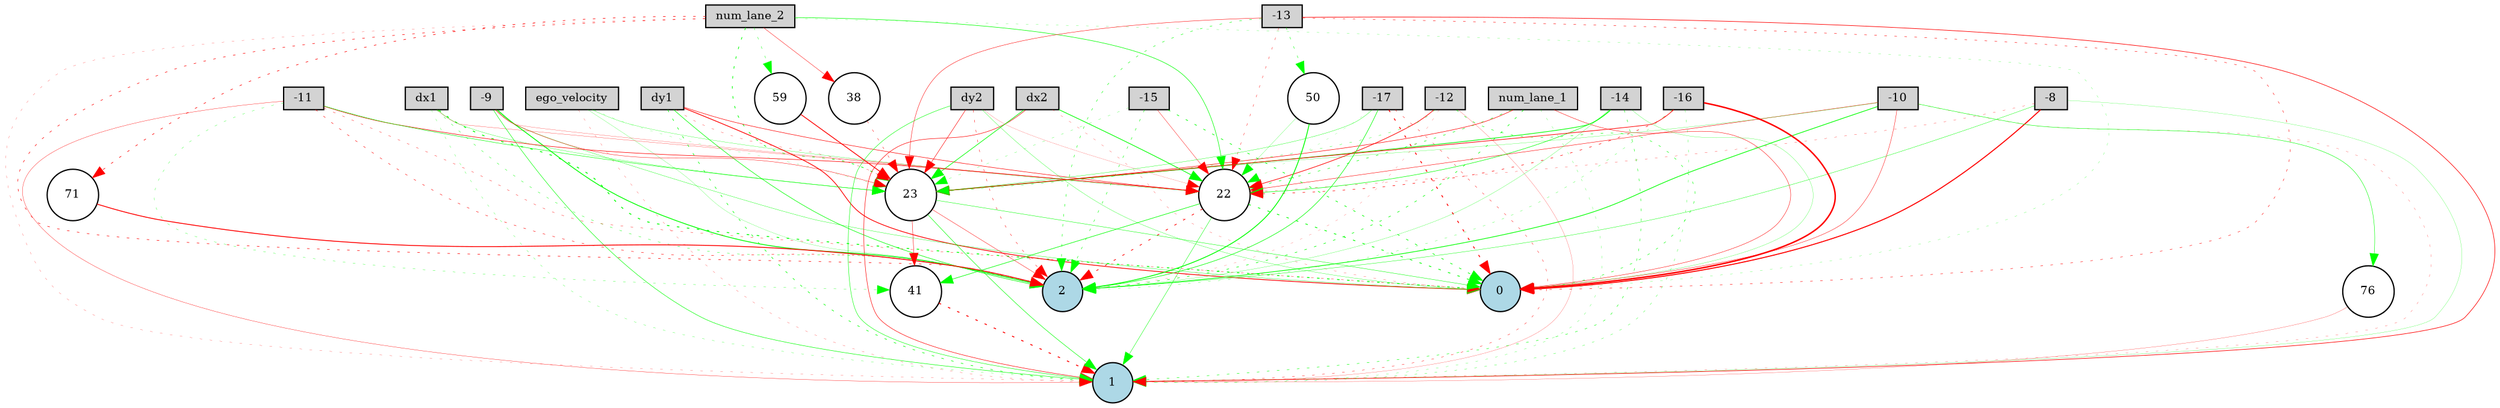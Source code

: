 digraph {
	node [fontsize=9 height=0.2 shape=circle width=0.2]
	num_lane_1 [fillcolor=lightgray shape=box style=filled]
	num_lane_2 [fillcolor=lightgray shape=box style=filled]
	ego_velocity [fillcolor=lightgray shape=box style=filled]
	dx1 [fillcolor=lightgray shape=box style=filled]
	dy1 [fillcolor=lightgray shape=box style=filled]
	dx2 [fillcolor=lightgray shape=box style=filled]
	dy2 [fillcolor=lightgray shape=box style=filled]
	-8 [fillcolor=lightgray shape=box style=filled]
	-9 [fillcolor=lightgray shape=box style=filled]
	-10 [fillcolor=lightgray shape=box style=filled]
	-11 [fillcolor=lightgray shape=box style=filled]
	-12 [fillcolor=lightgray shape=box style=filled]
	-13 [fillcolor=lightgray shape=box style=filled]
	-14 [fillcolor=lightgray shape=box style=filled]
	-15 [fillcolor=lightgray shape=box style=filled]
	-16 [fillcolor=lightgray shape=box style=filled]
	-17 [fillcolor=lightgray shape=box style=filled]
	0 [fillcolor=lightblue style=filled]
	1 [fillcolor=lightblue style=filled]
	2 [fillcolor=lightblue style=filled]
	38 [fillcolor=white style=filled]
	71 [fillcolor=white style=filled]
	41 [fillcolor=white style=filled]
	76 [fillcolor=white style=filled]
	50 [fillcolor=white style=filled]
	22 [fillcolor=white style=filled]
	23 [fillcolor=white style=filled]
	59 [fillcolor=white style=filled]
	num_lane_1 -> 22 [color=green penwidth=0.3686368233136398 style=dotted]
	num_lane_1 -> 23 [color=red penwidth=0.38357531214932306 style=solid]
	num_lane_2 -> 22 [color=green penwidth=0.40286669786257034 style=solid]
	num_lane_2 -> 23 [color=green penwidth=0.5174971243337891 style=dotted]
	ego_velocity -> 22 [color=green penwidth=0.18460480657366632 style=solid]
	ego_velocity -> 23 [color=green penwidth=0.12642029357208664 style=dotted]
	dx1 -> 22 [color=red penwidth=0.1699509838846862 style=solid]
	dx1 -> 23 [color=green penwidth=0.20283019181055034 style=solid]
	dy1 -> 22 [color=red penwidth=0.37433871215217196 style=solid]
	dy1 -> 23 [color=red penwidth=0.1932999716699188 style=dotted]
	dx2 -> 22 [color=green penwidth=0.5457455683906756 style=solid]
	dx2 -> 23 [color=green penwidth=0.4732268851266317 style=solid]
	dy2 -> 22 [color=red penwidth=0.11026216027757042 style=solid]
	dy2 -> 23 [color=red penwidth=0.3510689579432007 style=solid]
	-8 -> 22 [color=red penwidth=0.18039054396805126 style=dotted]
	-9 -> 22 [color=red penwidth=0.1499418574870111 style=solid]
	-9 -> 23 [color=red penwidth=0.26452919302465083 style=solid]
	-10 -> 22 [color=red penwidth=0.31257052983713574 style=solid]
	-10 -> 23 [color=green penwidth=0.16200040769682134 style=solid]
	-11 -> 22 [color=red penwidth=0.4051083599907923 style=solid]
	-11 -> 23 [color=green penwidth=0.33991148665682314 style=solid]
	-12 -> 22 [color=red penwidth=0.49336911460557 style=solid]
	-12 -> 23 [color=green penwidth=0.21553450262345342 style=dotted]
	-13 -> 22 [color=red penwidth=0.24696010320660075 style=dotted]
	-13 -> 23 [color=red penwidth=0.3013663363584078 style=solid]
	-14 -> 22 [color=green penwidth=0.3766540377098816 style=solid]
	-14 -> 23 [color=green penwidth=0.5335900758395843 style=solid]
	-15 -> 22 [color=red penwidth=0.2502092940131925 style=solid]
	-15 -> 23 [color=green penwidth=0.16399992157000104 style=dotted]
	-16 -> 22 [color=red penwidth=0.3922182064009011 style=dotted]
	-16 -> 23 [color=red penwidth=0.48309275589569267 style=solid]
	-17 -> 22 [color=green penwidth=0.1005681425318103 style=dotted]
	-17 -> 23 [color=green penwidth=0.22867674241280375 style=solid]
	22 -> 0 [color=green penwidth=0.5792115600454661 style=dotted]
	22 -> 1 [color=green penwidth=0.2962061272813122 style=solid]
	22 -> 2 [color=red penwidth=0.5390841670541747 style=dotted]
	23 -> 0 [color=green penwidth=0.2927670264311304 style=solid]
	23 -> 1 [color=green penwidth=0.3683749890269715 style=solid]
	23 -> 2 [color=red penwidth=0.26709213452874364 style=solid]
	num_lane_1 -> 0 [color=red penwidth=0.2973782729080794 style=solid]
	num_lane_1 -> 1 [color=green penwidth=0.1630097370145579 style=dotted]
	num_lane_1 -> 2 [color=green penwidth=0.41836274691787656 style=dotted]
	num_lane_2 -> 0 [color=green penwidth=0.14949538219806977 style=dotted]
	num_lane_2 -> 1 [color=red penwidth=0.1450398276952475 style=dotted]
	num_lane_2 -> 2 [color=red penwidth=0.39018899195128043 style=dotted]
	ego_velocity -> 1 [color=red penwidth=0.15120135063022982 style=dotted]
	ego_velocity -> 2 [color=green penwidth=0.141742975830436 style=solid]
	dx1 -> 0 [color=green penwidth=0.6830806627168549 style=dotted]
	dx1 -> 1 [color=green penwidth=0.1703454107025515 style=dotted]
	dx1 -> 2 [color=green penwidth=0.25828317652257604 style=dotted]
	dy1 -> 0 [color=red penwidth=0.6004997347968604 style=solid]
	dy1 -> 1 [color=green penwidth=0.4299452236212644 style=dotted]
	dy1 -> 2 [color=green penwidth=0.415176250007127 style=solid]
	dx2 -> 0 [color=red penwidth=0.1548143704475512 style=dotted]
	dx2 -> 1 [color=red penwidth=0.3711667284072573 style=solid]
	dy2 -> 0 [color=green penwidth=0.20108430888144507 style=solid]
	dy2 -> 1 [color=green penwidth=0.332660681962196 style=solid]
	dy2 -> 2 [color=red penwidth=0.2850891458433463 style=dotted]
	-8 -> 0 [color=red penwidth=0.8213646049914269 style=solid]
	-8 -> 1 [color=green penwidth=0.14756347026483346 style=solid]
	-8 -> 2 [color=green penwidth=0.2595713194671091 style=solid]
	-9 -> 0 [color=green penwidth=0.22922346946038943 style=solid]
	-9 -> 1 [color=green penwidth=0.36520499287864006 style=solid]
	-9 -> 2 [color=green penwidth=0.6506873705288694 style=solid]
	-10 -> 0 [color=red penwidth=0.2805454415146611 style=solid]
	-10 -> 1 [color=red penwidth=0.15141535321850763 style=dotted]
	-10 -> 2 [color=green penwidth=0.5624880778111703 style=solid]
	-11 -> 0 [color=red penwidth=0.23436545437016554 style=dotted]
	-11 -> 1 [color=red penwidth=0.22375383392221448 style=solid]
	-11 -> 2 [color=red penwidth=0.3263948760372516 style=dotted]
	-12 -> 0 [color=green penwidth=0.3391387321786448 style=dotted]
	-12 -> 1 [color=red penwidth=0.13725220483826323 style=solid]
	-12 -> 2 [color=red penwidth=0.12192628840335444 style=dotted]
	-13 -> 0 [color=red penwidth=0.3158632573648372 style=dotted]
	-13 -> 1 [color=red penwidth=0.45193623511020675 style=solid]
	-13 -> 2 [color=green penwidth=0.3282596817160187 style=dotted]
	-14 -> 0 [color=green penwidth=0.16494162266273288 style=solid]
	-14 -> 1 [color=green penwidth=0.32976623418878237 style=dotted]
	-14 -> 2 [color=green penwidth=0.16391035696604228 style=solid]
	-15 -> 0 [color=green penwidth=0.4818957713240466 style=dotted]
	-15 -> 2 [color=green penwidth=0.32538459228310157 style=dotted]
	-16 -> 0 [color=red penwidth=1.1760819425117843 style=solid]
	-16 -> 1 [color=green penwidth=0.20292025423843602 style=dotted]
	-16 -> 2 [color=green penwidth=0.17876080498387448 style=dotted]
	-17 -> 0 [color=red penwidth=0.6864625447276381 style=dotted]
	-17 -> 1 [color=red penwidth=0.2566757307326165 style=dotted]
	-17 -> 2 [color=green penwidth=0.4186301620641384 style=solid]
	num_lane_2 -> 38 [color=red penwidth=0.2721726154591303 style=solid]
	38 -> 23 [color=red penwidth=0.27756930228932036 style=dotted]
	23 -> 41 [color=red penwidth=0.29613354655202767 style=solid]
	41 -> 1 [color=red penwidth=0.717755116642867 style=dotted]
	-13 -> 50 [color=green penwidth=0.3070062366244549 style=dotted]
	50 -> 2 [color=green penwidth=0.679848172948107 style=solid]
	num_lane_2 -> 59 [color=green penwidth=0.26431414769169226 style=dotted]
	59 -> 23 [color=red penwidth=0.6404208518485136 style=solid]
	50 -> 22 [color=green penwidth=0.14516894300427846 style=solid]
	-11 -> 41 [color=green penwidth=0.19797948419710265 style=dotted]
	22 -> 41 [color=green penwidth=0.4371010071622716 style=solid]
	num_lane_2 -> 71 [color=red penwidth=0.42727108041030815 style=dotted]
	71 -> 2 [color=red penwidth=0.6908878219083978 style=solid]
	-10 -> 76 [color=green penwidth=0.32154695171061654 style=solid]
	76 -> 1 [color=red penwidth=0.15913211860937895 style=solid]
}
